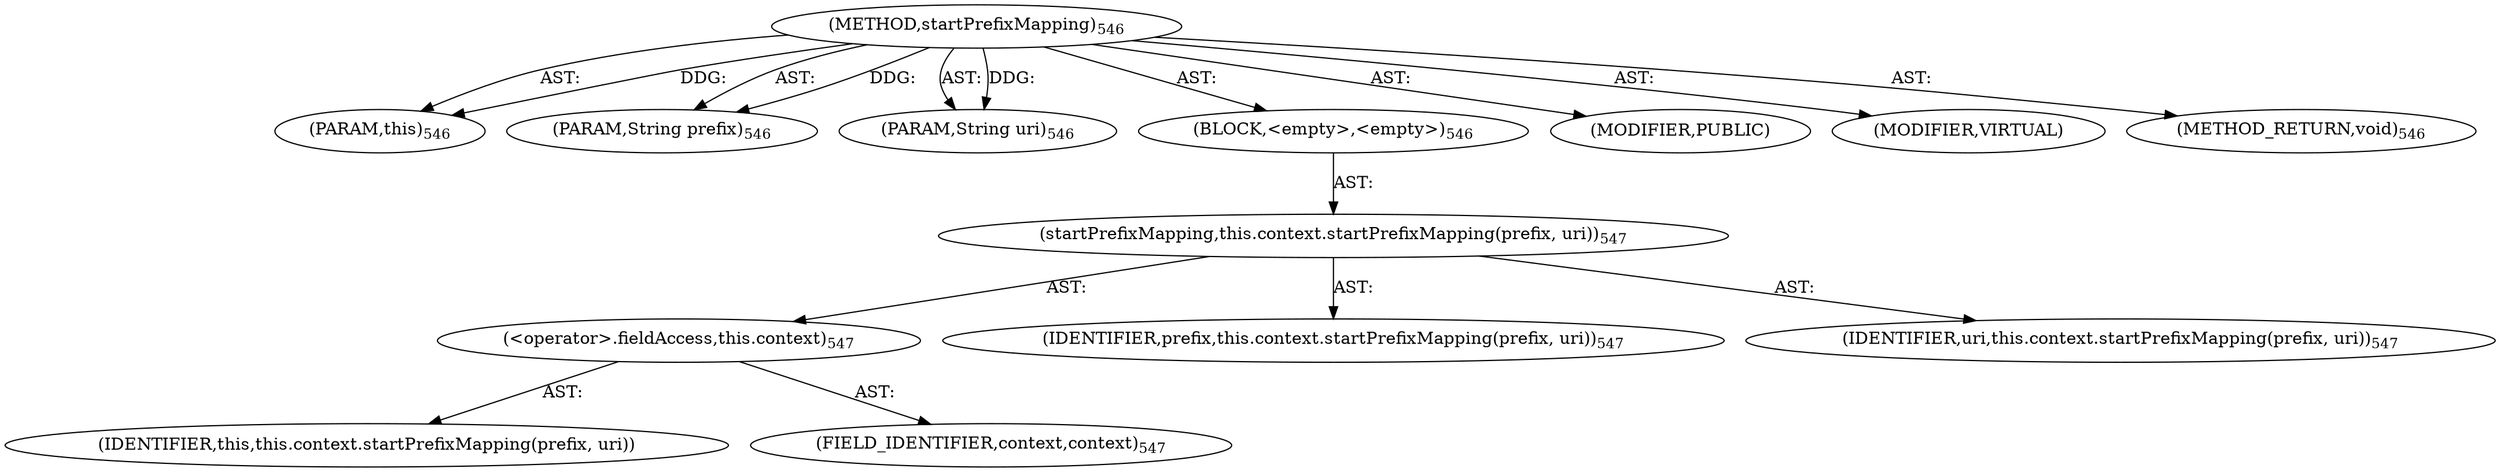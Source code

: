 digraph "startPrefixMapping" {  
"111669149713" [label = <(METHOD,startPrefixMapping)<SUB>546</SUB>> ]
"115964117053" [label = <(PARAM,this)<SUB>546</SUB>> ]
"115964117054" [label = <(PARAM,String prefix)<SUB>546</SUB>> ]
"115964117055" [label = <(PARAM,String uri)<SUB>546</SUB>> ]
"25769803841" [label = <(BLOCK,&lt;empty&gt;,&lt;empty&gt;)<SUB>546</SUB>> ]
"30064771362" [label = <(startPrefixMapping,this.context.startPrefixMapping(prefix, uri))<SUB>547</SUB>> ]
"30064771363" [label = <(&lt;operator&gt;.fieldAccess,this.context)<SUB>547</SUB>> ]
"68719477007" [label = <(IDENTIFIER,this,this.context.startPrefixMapping(prefix, uri))> ]
"55834574890" [label = <(FIELD_IDENTIFIER,context,context)<SUB>547</SUB>> ]
"68719477008" [label = <(IDENTIFIER,prefix,this.context.startPrefixMapping(prefix, uri))<SUB>547</SUB>> ]
"68719477009" [label = <(IDENTIFIER,uri,this.context.startPrefixMapping(prefix, uri))<SUB>547</SUB>> ]
"133143986224" [label = <(MODIFIER,PUBLIC)> ]
"133143986225" [label = <(MODIFIER,VIRTUAL)> ]
"128849018897" [label = <(METHOD_RETURN,void)<SUB>546</SUB>> ]
  "111669149713" -> "115964117053"  [ label = "AST: "] 
  "111669149713" -> "115964117054"  [ label = "AST: "] 
  "111669149713" -> "115964117055"  [ label = "AST: "] 
  "111669149713" -> "25769803841"  [ label = "AST: "] 
  "111669149713" -> "133143986224"  [ label = "AST: "] 
  "111669149713" -> "133143986225"  [ label = "AST: "] 
  "111669149713" -> "128849018897"  [ label = "AST: "] 
  "25769803841" -> "30064771362"  [ label = "AST: "] 
  "30064771362" -> "30064771363"  [ label = "AST: "] 
  "30064771362" -> "68719477008"  [ label = "AST: "] 
  "30064771362" -> "68719477009"  [ label = "AST: "] 
  "30064771363" -> "68719477007"  [ label = "AST: "] 
  "30064771363" -> "55834574890"  [ label = "AST: "] 
  "111669149713" -> "115964117053"  [ label = "DDG: "] 
  "111669149713" -> "115964117054"  [ label = "DDG: "] 
  "111669149713" -> "115964117055"  [ label = "DDG: "] 
}
